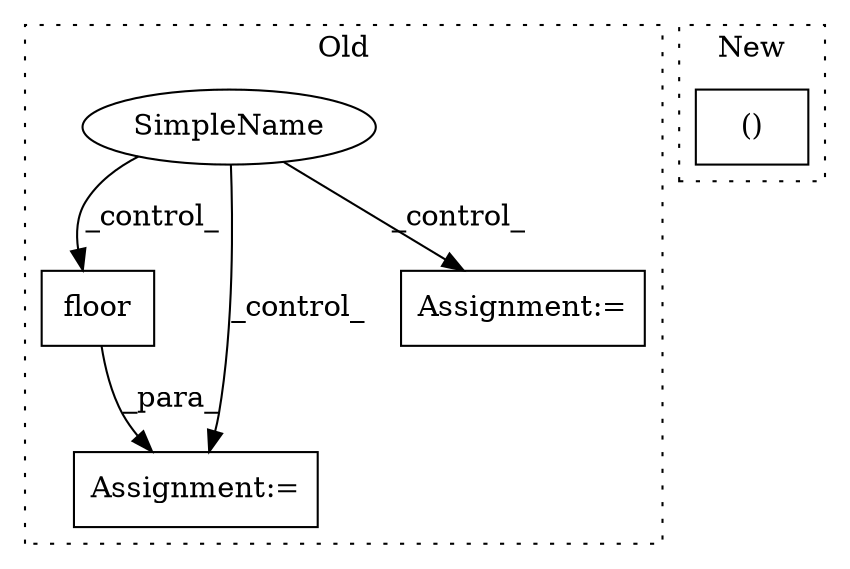 digraph G {
subgraph cluster0 {
1 [label="floor" a="32" s="2281,2313" l="6,1" shape="box"];
3 [label="Assignment:=" a="7" s="2346" l="1" shape="box"];
4 [label="SimpleName" a="42" s="" l="" shape="ellipse"];
5 [label="Assignment:=" a="7" s="2414" l="1" shape="box"];
label = "Old";
style="dotted";
}
subgraph cluster1 {
2 [label="()" a="106" s="2117" l="15" shape="box"];
label = "New";
style="dotted";
}
1 -> 3 [label="_para_"];
4 -> 1 [label="_control_"];
4 -> 5 [label="_control_"];
4 -> 3 [label="_control_"];
}